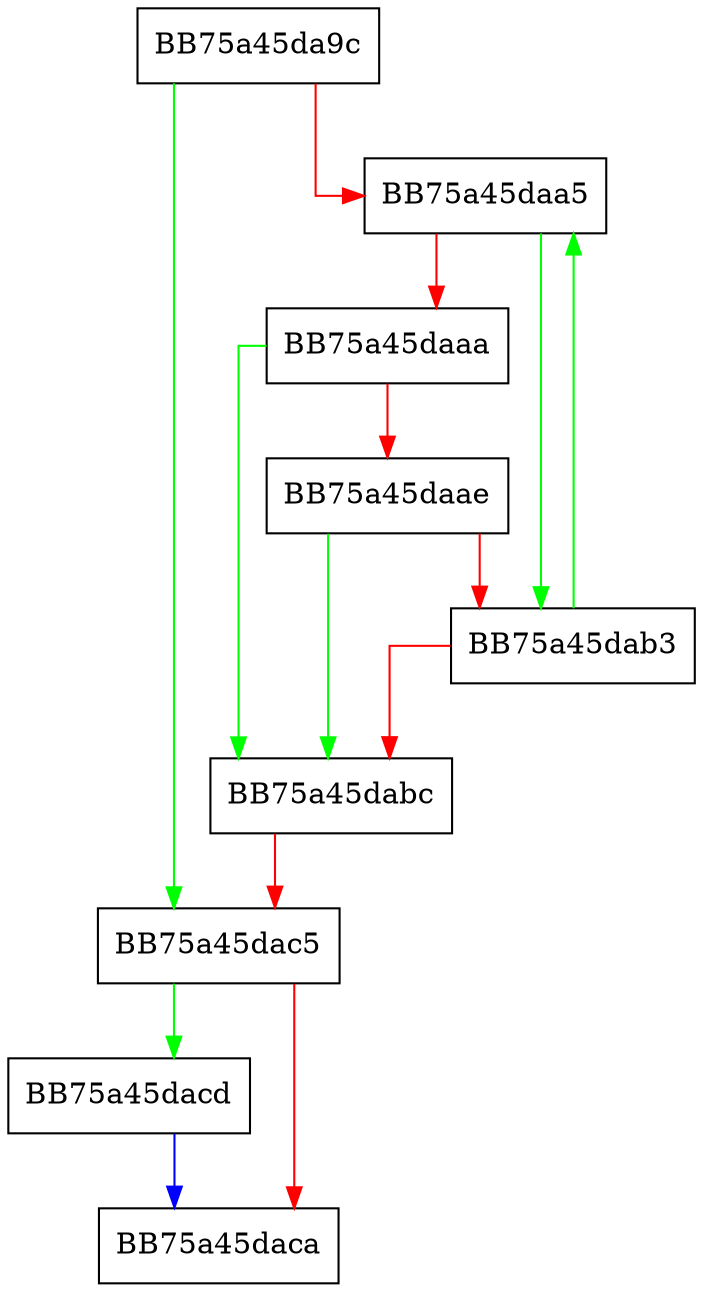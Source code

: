 digraph saveAllCursors {
  node [shape="box"];
  graph [splines=ortho];
  BB75a45da9c -> BB75a45dac5 [color="green"];
  BB75a45da9c -> BB75a45daa5 [color="red"];
  BB75a45daa5 -> BB75a45dab3 [color="green"];
  BB75a45daa5 -> BB75a45daaa [color="red"];
  BB75a45daaa -> BB75a45dabc [color="green"];
  BB75a45daaa -> BB75a45daae [color="red"];
  BB75a45daae -> BB75a45dabc [color="green"];
  BB75a45daae -> BB75a45dab3 [color="red"];
  BB75a45dab3 -> BB75a45daa5 [color="green"];
  BB75a45dab3 -> BB75a45dabc [color="red"];
  BB75a45dabc -> BB75a45dac5 [color="red"];
  BB75a45dac5 -> BB75a45dacd [color="green"];
  BB75a45dac5 -> BB75a45daca [color="red"];
  BB75a45dacd -> BB75a45daca [color="blue"];
}